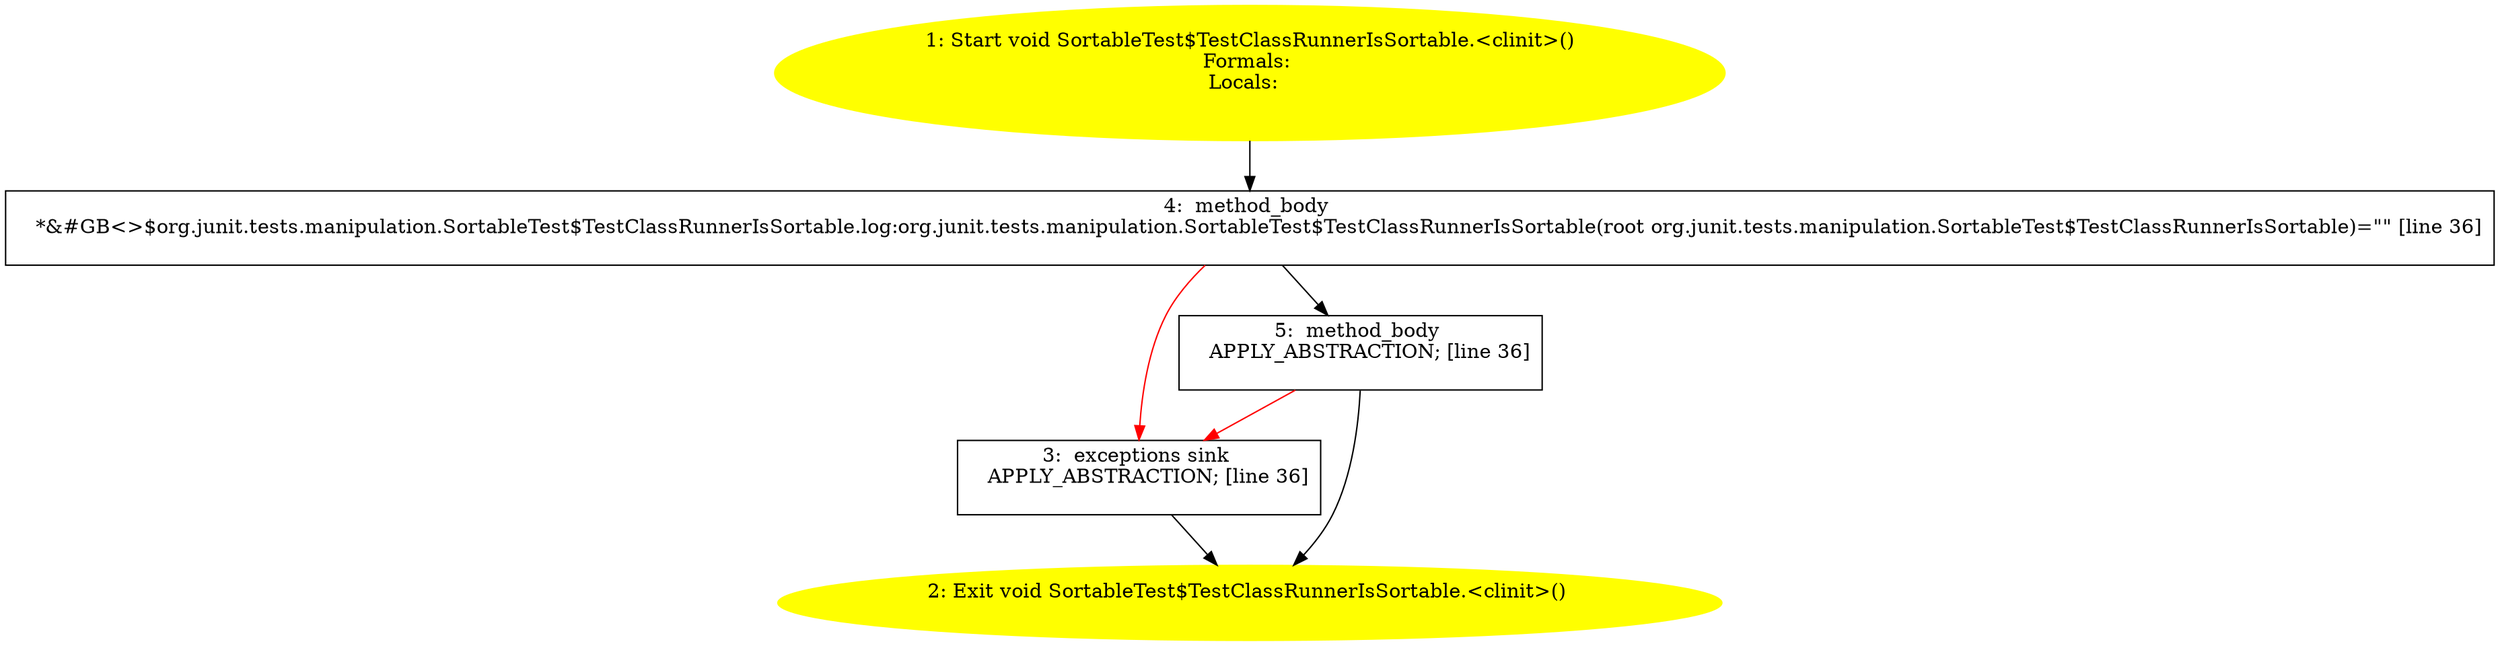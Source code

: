 /* @generated */
digraph cfg {
"org.junit.tests.manipulation.SortableTest$TestClassRunnerIsSortable.<clinit>():void.f5f48df745e2d3a9ea9a5be50fb3aff8_1" [label="1: Start void SortableTest$TestClassRunnerIsSortable.<clinit>()\nFormals: \nLocals:  \n  " color=yellow style=filled]
	

	 "org.junit.tests.manipulation.SortableTest$TestClassRunnerIsSortable.<clinit>():void.f5f48df745e2d3a9ea9a5be50fb3aff8_1" -> "org.junit.tests.manipulation.SortableTest$TestClassRunnerIsSortable.<clinit>():void.f5f48df745e2d3a9ea9a5be50fb3aff8_4" ;
"org.junit.tests.manipulation.SortableTest$TestClassRunnerIsSortable.<clinit>():void.f5f48df745e2d3a9ea9a5be50fb3aff8_2" [label="2: Exit void SortableTest$TestClassRunnerIsSortable.<clinit>() \n  " color=yellow style=filled]
	

"org.junit.tests.manipulation.SortableTest$TestClassRunnerIsSortable.<clinit>():void.f5f48df745e2d3a9ea9a5be50fb3aff8_3" [label="3:  exceptions sink \n   APPLY_ABSTRACTION; [line 36]\n " shape="box"]
	

	 "org.junit.tests.manipulation.SortableTest$TestClassRunnerIsSortable.<clinit>():void.f5f48df745e2d3a9ea9a5be50fb3aff8_3" -> "org.junit.tests.manipulation.SortableTest$TestClassRunnerIsSortable.<clinit>():void.f5f48df745e2d3a9ea9a5be50fb3aff8_2" ;
"org.junit.tests.manipulation.SortableTest$TestClassRunnerIsSortable.<clinit>():void.f5f48df745e2d3a9ea9a5be50fb3aff8_4" [label="4:  method_body \n   *&#GB<>$org.junit.tests.manipulation.SortableTest$TestClassRunnerIsSortable.log:org.junit.tests.manipulation.SortableTest$TestClassRunnerIsSortable(root org.junit.tests.manipulation.SortableTest$TestClassRunnerIsSortable)=\"\" [line 36]\n " shape="box"]
	

	 "org.junit.tests.manipulation.SortableTest$TestClassRunnerIsSortable.<clinit>():void.f5f48df745e2d3a9ea9a5be50fb3aff8_4" -> "org.junit.tests.manipulation.SortableTest$TestClassRunnerIsSortable.<clinit>():void.f5f48df745e2d3a9ea9a5be50fb3aff8_5" ;
	 "org.junit.tests.manipulation.SortableTest$TestClassRunnerIsSortable.<clinit>():void.f5f48df745e2d3a9ea9a5be50fb3aff8_4" -> "org.junit.tests.manipulation.SortableTest$TestClassRunnerIsSortable.<clinit>():void.f5f48df745e2d3a9ea9a5be50fb3aff8_3" [color="red" ];
"org.junit.tests.manipulation.SortableTest$TestClassRunnerIsSortable.<clinit>():void.f5f48df745e2d3a9ea9a5be50fb3aff8_5" [label="5:  method_body \n   APPLY_ABSTRACTION; [line 36]\n " shape="box"]
	

	 "org.junit.tests.manipulation.SortableTest$TestClassRunnerIsSortable.<clinit>():void.f5f48df745e2d3a9ea9a5be50fb3aff8_5" -> "org.junit.tests.manipulation.SortableTest$TestClassRunnerIsSortable.<clinit>():void.f5f48df745e2d3a9ea9a5be50fb3aff8_2" ;
	 "org.junit.tests.manipulation.SortableTest$TestClassRunnerIsSortable.<clinit>():void.f5f48df745e2d3a9ea9a5be50fb3aff8_5" -> "org.junit.tests.manipulation.SortableTest$TestClassRunnerIsSortable.<clinit>():void.f5f48df745e2d3a9ea9a5be50fb3aff8_3" [color="red" ];
}
